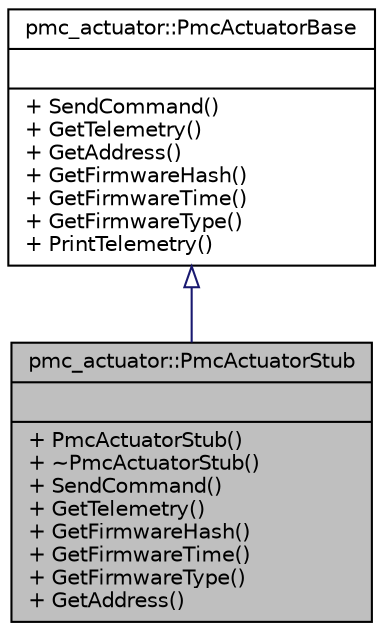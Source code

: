 digraph "pmc_actuator::PmcActuatorStub"
{
 // LATEX_PDF_SIZE
  edge [fontname="Helvetica",fontsize="10",labelfontname="Helvetica",labelfontsize="10"];
  node [fontname="Helvetica",fontsize="10",shape=record];
  Node1 [label="{pmc_actuator::PmcActuatorStub\n||+ PmcActuatorStub()\l+ ~PmcActuatorStub()\l+ SendCommand()\l+ GetTelemetry()\l+ GetFirmwareHash()\l+ GetFirmwareTime()\l+ GetFirmwareType()\l+ GetAddress()\l}",height=0.2,width=0.4,color="black", fillcolor="grey75", style="filled", fontcolor="black",tooltip=" "];
  Node2 -> Node1 [dir="back",color="midnightblue",fontsize="10",style="solid",arrowtail="onormal",fontname="Helvetica"];
  Node2 [label="{pmc_actuator::PmcActuatorBase\n||+ SendCommand()\l+ GetTelemetry()\l+ GetAddress()\l+ GetFirmwareHash()\l+ GetFirmwareTime()\l+ GetFirmwareType()\l+ PrintTelemetry()\l}",height=0.2,width=0.4,color="black", fillcolor="white", style="filled",URL="$classpmc__actuator_1_1PmcActuatorBase.html",tooltip=" "];
}
